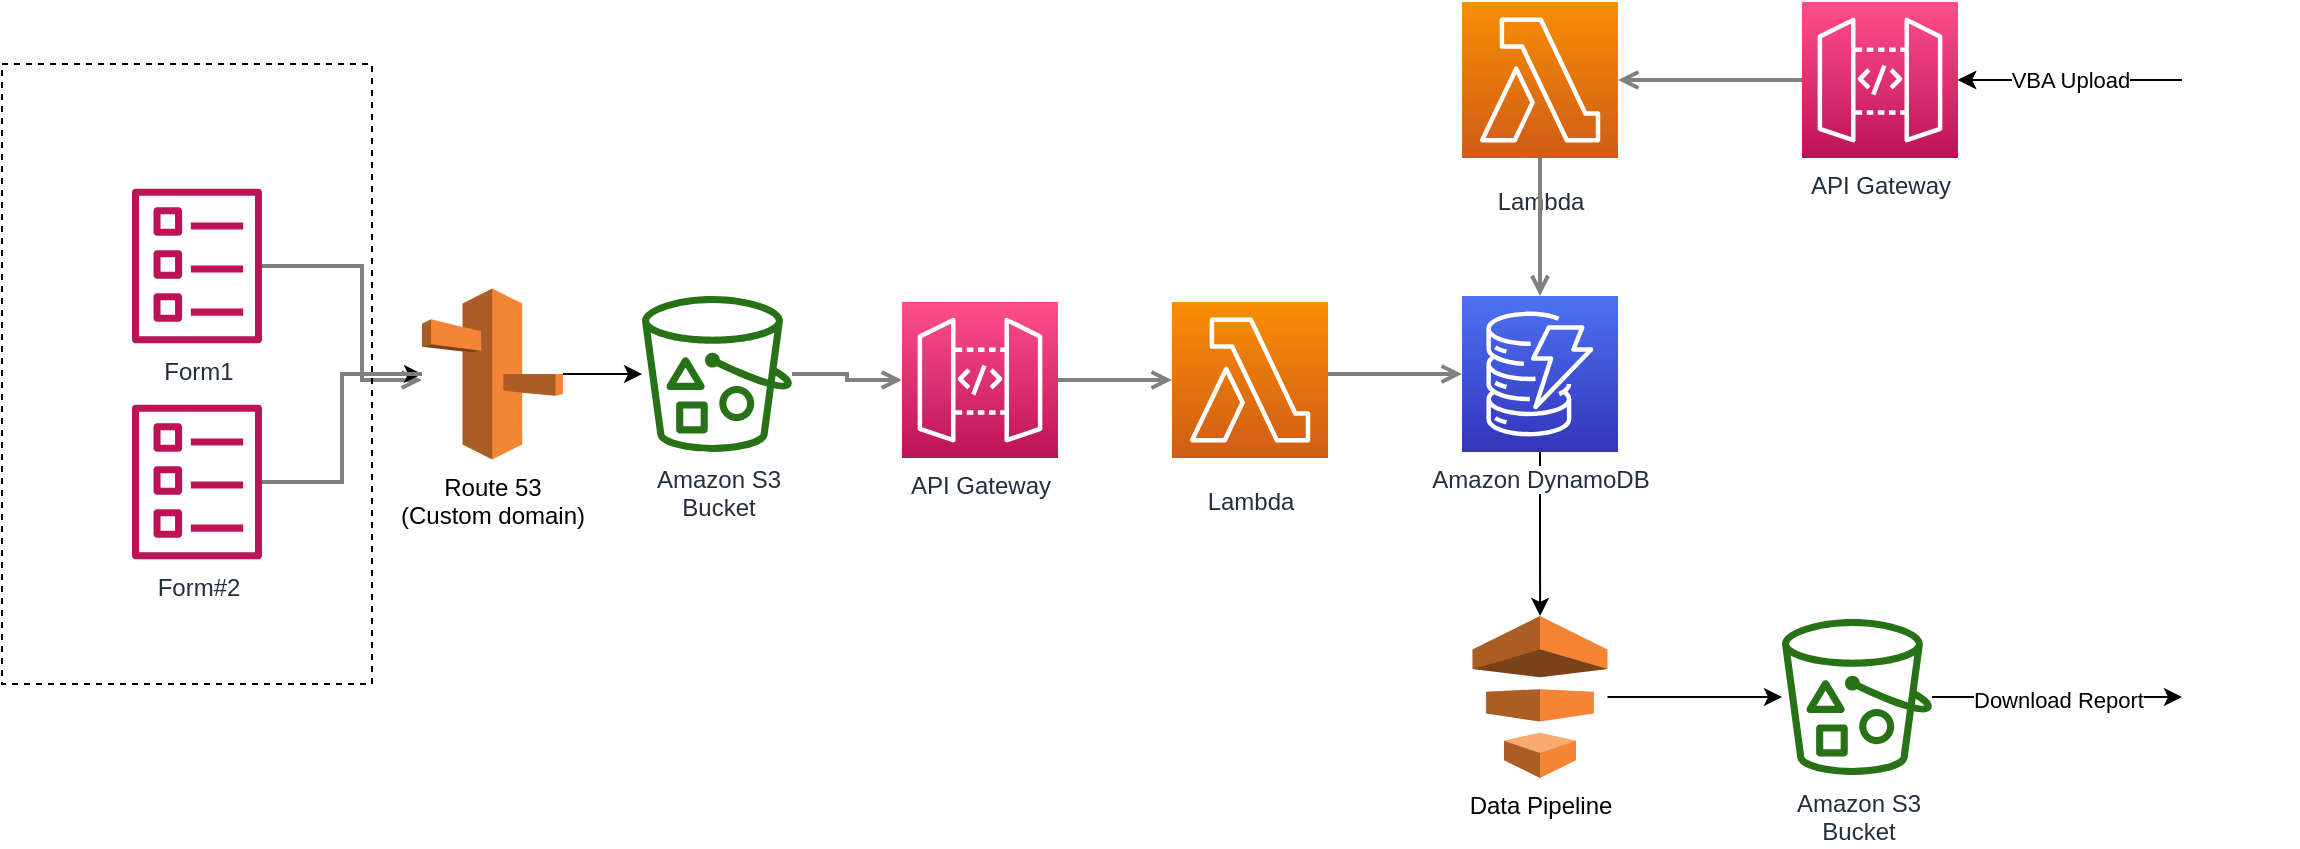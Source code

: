 <mxfile version="15.4.1" type="github">
  <diagram id="Ht1M8jgEwFfnCIfOTk4-" name="Page-1">
    <mxGraphModel dx="2633" dy="1595" grid="1" gridSize="10" guides="1" tooltips="1" connect="1" arrows="1" fold="1" page="1" pageScale="1" pageWidth="1169" pageHeight="827" math="0" shadow="0">
      <root>
        <mxCell id="0" />
        <mxCell id="1" parent="0" />
        <mxCell id="UEzPUAAOIrF-is8g5C7q-167" style="edgeStyle=orthogonalEdgeStyle;rounded=0;orthogonalLoop=1;jettySize=auto;html=1;startArrow=none;startFill=0;endArrow=open;endFill=0;strokeColor=#808080;strokeWidth=2;" parent="1" target="UEzPUAAOIrF-is8g5C7q-149" edge="1">
          <mxGeometry relative="1" as="geometry">
            <mxPoint x="650" y="-500" as="targetPoint" />
            <Array as="points">
              <mxPoint x="640" y="-641" />
              <mxPoint x="640" y="-641" />
            </Array>
            <mxPoint x="620" y="-641" as="sourcePoint" />
          </mxGeometry>
        </mxCell>
        <mxCell id="UEzPUAAOIrF-is8g5C7q-172" style="edgeStyle=orthogonalEdgeStyle;rounded=0;orthogonalLoop=1;jettySize=auto;html=1;startArrow=none;startFill=0;endArrow=open;endFill=0;strokeColor=#808080;strokeWidth=2;" parent="1" source="UEzPUAAOIrF-is8g5C7q-156" target="_rsxwC1zKxjdUnqnIfzU-23" edge="1">
          <mxGeometry relative="1" as="geometry">
            <Array as="points">
              <mxPoint x="140" y="-695" />
              <mxPoint x="140" y="-638" />
            </Array>
          </mxGeometry>
        </mxCell>
        <mxCell id="UEzPUAAOIrF-is8g5C7q-173" style="edgeStyle=orthogonalEdgeStyle;rounded=0;orthogonalLoop=1;jettySize=auto;html=1;startArrow=none;startFill=0;endArrow=open;endFill=0;strokeColor=#808080;strokeWidth=2;" parent="1" source="_rsxwC1zKxjdUnqnIfzU-23" target="_rsxwC1zKxjdUnqnIfzU-23" edge="1">
          <mxGeometry relative="1" as="geometry">
            <Array as="points">
              <mxPoint x="189" y="-634.25" />
              <mxPoint x="189" y="-634.25" />
            </Array>
          </mxGeometry>
        </mxCell>
        <mxCell id="UEzPUAAOIrF-is8g5C7q-148" value="Lambda" style="outlineConnect=0;fontColor=#232F3E;gradientColor=#F78E04;gradientDirection=north;fillColor=#D05C17;strokeColor=#ffffff;dashed=0;verticalLabelPosition=bottom;verticalAlign=top;align=center;html=1;fontSize=12;fontStyle=0;aspect=fixed;shape=mxgraph.aws4.resourceIcon;resIcon=mxgraph.aws4.lambda;labelBackgroundColor=#ffffff;spacingTop=8;" parent="1" vertex="1">
          <mxGeometry x="545" y="-677" width="78" height="78" as="geometry" />
        </mxCell>
        <mxCell id="_rsxwC1zKxjdUnqnIfzU-16" style="edgeStyle=orthogonalEdgeStyle;rounded=0;orthogonalLoop=1;jettySize=auto;html=1;" edge="1" parent="1" source="UEzPUAAOIrF-is8g5C7q-149" target="_rsxwC1zKxjdUnqnIfzU-15">
          <mxGeometry relative="1" as="geometry" />
        </mxCell>
        <mxCell id="UEzPUAAOIrF-is8g5C7q-149" value="Amazon DynamoDB" style="outlineConnect=0;fontColor=#232F3E;gradientColor=#4D72F3;gradientDirection=north;fillColor=#3334B9;strokeColor=#ffffff;dashed=0;verticalLabelPosition=bottom;verticalAlign=top;align=center;html=1;fontSize=12;fontStyle=0;aspect=fixed;shape=mxgraph.aws4.resourceIcon;resIcon=mxgraph.aws4.dynamodb;labelBackgroundColor=#ffffff;" parent="1" vertex="1">
          <mxGeometry x="690" y="-680" width="78" height="78" as="geometry" />
        </mxCell>
        <mxCell id="_rsxwC1zKxjdUnqnIfzU-25" value="" style="edgeStyle=orthogonalEdgeStyle;rounded=0;orthogonalLoop=1;jettySize=auto;html=1;" edge="1" parent="1" source="UEzPUAAOIrF-is8g5C7q-155" target="_rsxwC1zKxjdUnqnIfzU-23">
          <mxGeometry relative="1" as="geometry" />
        </mxCell>
        <mxCell id="UEzPUAAOIrF-is8g5C7q-155" value="" style="rounded=0;whiteSpace=wrap;html=1;dashed=1;labelBackgroundColor=#ffffff;fillColor=none;gradientColor=none;" parent="1" vertex="1">
          <mxGeometry x="-40" y="-796" width="185" height="310" as="geometry" />
        </mxCell>
        <mxCell id="UEzPUAAOIrF-is8g5C7q-156" value="Form1" style="outlineConnect=0;fontColor=#232F3E;gradientColor=none;fillColor=#BC1356;strokeColor=none;dashed=0;verticalLabelPosition=bottom;verticalAlign=top;align=center;html=1;fontSize=12;fontStyle=0;aspect=fixed;pointerEvents=1;shape=mxgraph.aws4.template;labelBackgroundColor=#ffffff;" parent="1" vertex="1">
          <mxGeometry x="25" y="-734" width="65" height="78" as="geometry" />
        </mxCell>
        <mxCell id="UEzPUAAOIrF-is8g5C7q-157" value="Form#2" style="outlineConnect=0;fontColor=#232F3E;gradientColor=none;fillColor=#BC1356;strokeColor=none;dashed=0;verticalLabelPosition=bottom;verticalAlign=top;align=center;html=1;fontSize=12;fontStyle=0;aspect=fixed;pointerEvents=1;shape=mxgraph.aws4.template;labelBackgroundColor=#ffffff;" parent="1" vertex="1">
          <mxGeometry x="25" y="-626" width="65" height="78" as="geometry" />
        </mxCell>
        <mxCell id="UEzPUAAOIrF-is8g5C7q-158" value="Amazon S3&lt;br&gt;Bucket&lt;br&gt;" style="outlineConnect=0;fontColor=#232F3E;gradientColor=none;fillColor=#277116;strokeColor=none;dashed=0;verticalLabelPosition=bottom;verticalAlign=top;align=center;html=1;fontSize=12;fontStyle=0;aspect=fixed;pointerEvents=1;shape=mxgraph.aws4.bucket_with_objects;labelBackgroundColor=#ffffff;" parent="1" vertex="1">
          <mxGeometry x="280" y="-680" width="75" height="78" as="geometry" />
        </mxCell>
        <mxCell id="_rsxwC1zKxjdUnqnIfzU-1" value="API Gateway" style="sketch=0;points=[[0,0,0],[0.25,0,0],[0.5,0,0],[0.75,0,0],[1,0,0],[0,1,0],[0.25,1,0],[0.5,1,0],[0.75,1,0],[1,1,0],[0,0.25,0],[0,0.5,0],[0,0.75,0],[1,0.25,0],[1,0.5,0],[1,0.75,0]];outlineConnect=0;fontColor=#232F3E;gradientColor=#FF4F8B;gradientDirection=north;fillColor=#BC1356;strokeColor=#ffffff;dashed=0;verticalLabelPosition=bottom;verticalAlign=top;align=center;html=1;fontSize=12;fontStyle=0;aspect=fixed;shape=mxgraph.aws4.resourceIcon;resIcon=mxgraph.aws4.api_gateway;" vertex="1" parent="1">
          <mxGeometry x="410" y="-677" width="78" height="78" as="geometry" />
        </mxCell>
        <mxCell id="_rsxwC1zKxjdUnqnIfzU-2" style="edgeStyle=orthogonalEdgeStyle;rounded=0;orthogonalLoop=1;jettySize=auto;html=1;startArrow=none;startFill=0;endArrow=open;endFill=0;strokeColor=#808080;strokeWidth=2;" edge="1" parent="1" source="UEzPUAAOIrF-is8g5C7q-158" target="_rsxwC1zKxjdUnqnIfzU-1">
          <mxGeometry relative="1" as="geometry">
            <mxPoint x="806" y="-515" as="targetPoint" />
            <Array as="points" />
            <mxPoint x="656.059" y="-592" as="sourcePoint" />
          </mxGeometry>
        </mxCell>
        <mxCell id="_rsxwC1zKxjdUnqnIfzU-3" style="edgeStyle=orthogonalEdgeStyle;rounded=0;orthogonalLoop=1;jettySize=auto;html=1;startArrow=none;startFill=0;endArrow=open;endFill=0;strokeColor=#808080;strokeWidth=2;" edge="1" parent="1" source="_rsxwC1zKxjdUnqnIfzU-1" target="UEzPUAAOIrF-is8g5C7q-148">
          <mxGeometry relative="1" as="geometry">
            <mxPoint x="460.0" y="-625" as="targetPoint" />
            <Array as="points" />
            <mxPoint x="530" y="-638" as="sourcePoint" />
          </mxGeometry>
        </mxCell>
        <mxCell id="_rsxwC1zKxjdUnqnIfzU-6" value="Lambda" style="outlineConnect=0;fontColor=#232F3E;gradientColor=#F78E04;gradientDirection=north;fillColor=#D05C17;strokeColor=#ffffff;dashed=0;verticalLabelPosition=bottom;verticalAlign=top;align=center;html=1;fontSize=12;fontStyle=0;aspect=fixed;shape=mxgraph.aws4.resourceIcon;resIcon=mxgraph.aws4.lambda;labelBackgroundColor=#ffffff;spacingTop=8;" vertex="1" parent="1">
          <mxGeometry x="690" y="-827" width="78" height="78" as="geometry" />
        </mxCell>
        <mxCell id="_rsxwC1zKxjdUnqnIfzU-7" value="API Gateway" style="sketch=0;points=[[0,0,0],[0.25,0,0],[0.5,0,0],[0.75,0,0],[1,0,0],[0,1,0],[0.25,1,0],[0.5,1,0],[0.75,1,0],[1,1,0],[0,0.25,0],[0,0.5,0],[0,0.75,0],[1,0.25,0],[1,0.5,0],[1,0.75,0]];outlineConnect=0;fontColor=#232F3E;gradientColor=#FF4F8B;gradientDirection=north;fillColor=#BC1356;strokeColor=#ffffff;dashed=0;verticalLabelPosition=bottom;verticalAlign=top;align=center;html=1;fontSize=12;fontStyle=0;aspect=fixed;shape=mxgraph.aws4.resourceIcon;resIcon=mxgraph.aws4.api_gateway;" vertex="1" parent="1">
          <mxGeometry x="860" y="-827" width="78" height="78" as="geometry" />
        </mxCell>
        <mxCell id="_rsxwC1zKxjdUnqnIfzU-8" style="edgeStyle=orthogonalEdgeStyle;rounded=0;orthogonalLoop=1;jettySize=auto;html=1;startArrow=none;startFill=0;endArrow=open;endFill=0;strokeColor=#808080;strokeWidth=2;" edge="1" parent="1" source="_rsxwC1zKxjdUnqnIfzU-7" target="_rsxwC1zKxjdUnqnIfzU-6">
          <mxGeometry relative="1" as="geometry">
            <mxPoint x="840.0" y="-434" as="targetPoint" />
            <Array as="points" />
            <mxPoint x="910" y="-447" as="sourcePoint" />
          </mxGeometry>
        </mxCell>
        <mxCell id="_rsxwC1zKxjdUnqnIfzU-9" style="edgeStyle=orthogonalEdgeStyle;rounded=0;orthogonalLoop=1;jettySize=auto;html=1;startArrow=none;startFill=0;endArrow=open;endFill=0;strokeColor=#808080;strokeWidth=2;" edge="1" parent="1" source="_rsxwC1zKxjdUnqnIfzU-6" target="UEzPUAAOIrF-is8g5C7q-149">
          <mxGeometry relative="1" as="geometry">
            <mxPoint x="935.0" y="-437" as="targetPoint" />
            <Array as="points">
              <mxPoint x="729" y="-640" />
            </Array>
            <mxPoint x="878" y="-437" as="sourcePoint" />
          </mxGeometry>
        </mxCell>
        <mxCell id="_rsxwC1zKxjdUnqnIfzU-13" style="edgeStyle=orthogonalEdgeStyle;rounded=0;orthogonalLoop=1;jettySize=auto;html=1;" edge="1" parent="1" source="_rsxwC1zKxjdUnqnIfzU-10" target="_rsxwC1zKxjdUnqnIfzU-7">
          <mxGeometry relative="1" as="geometry" />
        </mxCell>
        <mxCell id="_rsxwC1zKxjdUnqnIfzU-14" value="VBA Upload" style="edgeStyle=orthogonalEdgeStyle;rounded=0;orthogonalLoop=1;jettySize=auto;html=1;" edge="1" parent="1" source="_rsxwC1zKxjdUnqnIfzU-10" target="_rsxwC1zKxjdUnqnIfzU-7">
          <mxGeometry relative="1" as="geometry" />
        </mxCell>
        <mxCell id="_rsxwC1zKxjdUnqnIfzU-10" value="" style="shape=image;html=1;verticalAlign=top;verticalLabelPosition=bottom;labelBackgroundColor=#ffffff;imageAspect=0;aspect=fixed;image=https://cdn3.iconfinder.com/data/icons/logos-brands-3/24/logo_brand_brands_logos_excel-128.png" vertex="1" parent="1">
          <mxGeometry x="1050" y="-817" width="58" height="58" as="geometry" />
        </mxCell>
        <mxCell id="_rsxwC1zKxjdUnqnIfzU-18" style="edgeStyle=orthogonalEdgeStyle;rounded=0;orthogonalLoop=1;jettySize=auto;html=1;" edge="1" parent="1" source="_rsxwC1zKxjdUnqnIfzU-15" target="_rsxwC1zKxjdUnqnIfzU-17">
          <mxGeometry relative="1" as="geometry" />
        </mxCell>
        <mxCell id="_rsxwC1zKxjdUnqnIfzU-15" value="Data Pipeline" style="outlineConnect=0;dashed=0;verticalLabelPosition=bottom;verticalAlign=top;align=center;html=1;shape=mxgraph.aws3.data_pipeline;fillColor=#F58534;gradientColor=none;" vertex="1" parent="1">
          <mxGeometry x="695.25" y="-520" width="67.5" height="81" as="geometry" />
        </mxCell>
        <mxCell id="_rsxwC1zKxjdUnqnIfzU-20" value="" style="edgeStyle=orthogonalEdgeStyle;rounded=0;orthogonalLoop=1;jettySize=auto;html=1;" edge="1" parent="1" source="_rsxwC1zKxjdUnqnIfzU-17" target="_rsxwC1zKxjdUnqnIfzU-19">
          <mxGeometry relative="1" as="geometry" />
        </mxCell>
        <mxCell id="_rsxwC1zKxjdUnqnIfzU-21" value="Download Report" style="edgeLabel;html=1;align=center;verticalAlign=middle;resizable=0;points=[];" vertex="1" connectable="0" parent="_rsxwC1zKxjdUnqnIfzU-20">
          <mxGeometry x="-0.004" y="-1" relative="1" as="geometry">
            <mxPoint as="offset" />
          </mxGeometry>
        </mxCell>
        <mxCell id="_rsxwC1zKxjdUnqnIfzU-17" value="Amazon S3&lt;br&gt;Bucket&lt;br&gt;" style="outlineConnect=0;fontColor=#232F3E;gradientColor=none;fillColor=#277116;strokeColor=none;dashed=0;verticalLabelPosition=bottom;verticalAlign=top;align=center;html=1;fontSize=12;fontStyle=0;aspect=fixed;pointerEvents=1;shape=mxgraph.aws4.bucket_with_objects;labelBackgroundColor=#ffffff;" vertex="1" parent="1">
          <mxGeometry x="850" y="-518.5" width="75" height="78" as="geometry" />
        </mxCell>
        <mxCell id="_rsxwC1zKxjdUnqnIfzU-19" value="" style="shape=image;html=1;verticalAlign=top;verticalLabelPosition=bottom;labelBackgroundColor=#ffffff;imageAspect=0;aspect=fixed;image=https://cdn3.iconfinder.com/data/icons/logos-brands-3/24/logo_brand_brands_logos_excel-128.png" vertex="1" parent="1">
          <mxGeometry x="1050" y="-508.5" width="58" height="58" as="geometry" />
        </mxCell>
        <mxCell id="_rsxwC1zKxjdUnqnIfzU-26" value="" style="edgeStyle=orthogonalEdgeStyle;rounded=0;orthogonalLoop=1;jettySize=auto;html=1;" edge="1" parent="1" source="_rsxwC1zKxjdUnqnIfzU-23" target="UEzPUAAOIrF-is8g5C7q-158">
          <mxGeometry relative="1" as="geometry" />
        </mxCell>
        <mxCell id="_rsxwC1zKxjdUnqnIfzU-23" value="Route 53&lt;br&gt;(Custom domain)" style="outlineConnect=0;dashed=0;verticalLabelPosition=bottom;verticalAlign=top;align=center;html=1;shape=mxgraph.aws3.route_53;fillColor=#F58536;gradientColor=none;" vertex="1" parent="1">
          <mxGeometry x="170" y="-683.75" width="70.5" height="85.5" as="geometry" />
        </mxCell>
        <mxCell id="_rsxwC1zKxjdUnqnIfzU-24" value="" style="edgeStyle=orthogonalEdgeStyle;rounded=0;orthogonalLoop=1;jettySize=auto;html=1;startArrow=none;startFill=0;endArrow=none;endFill=0;strokeColor=#808080;strokeWidth=2;" edge="1" parent="1" source="UEzPUAAOIrF-is8g5C7q-157" target="_rsxwC1zKxjdUnqnIfzU-23">
          <mxGeometry relative="1" as="geometry">
            <Array as="points" />
            <mxPoint x="90.0" y="-587" as="sourcePoint" />
            <mxPoint x="280.008" y="-638.059" as="targetPoint" />
          </mxGeometry>
        </mxCell>
      </root>
    </mxGraphModel>
  </diagram>
</mxfile>
